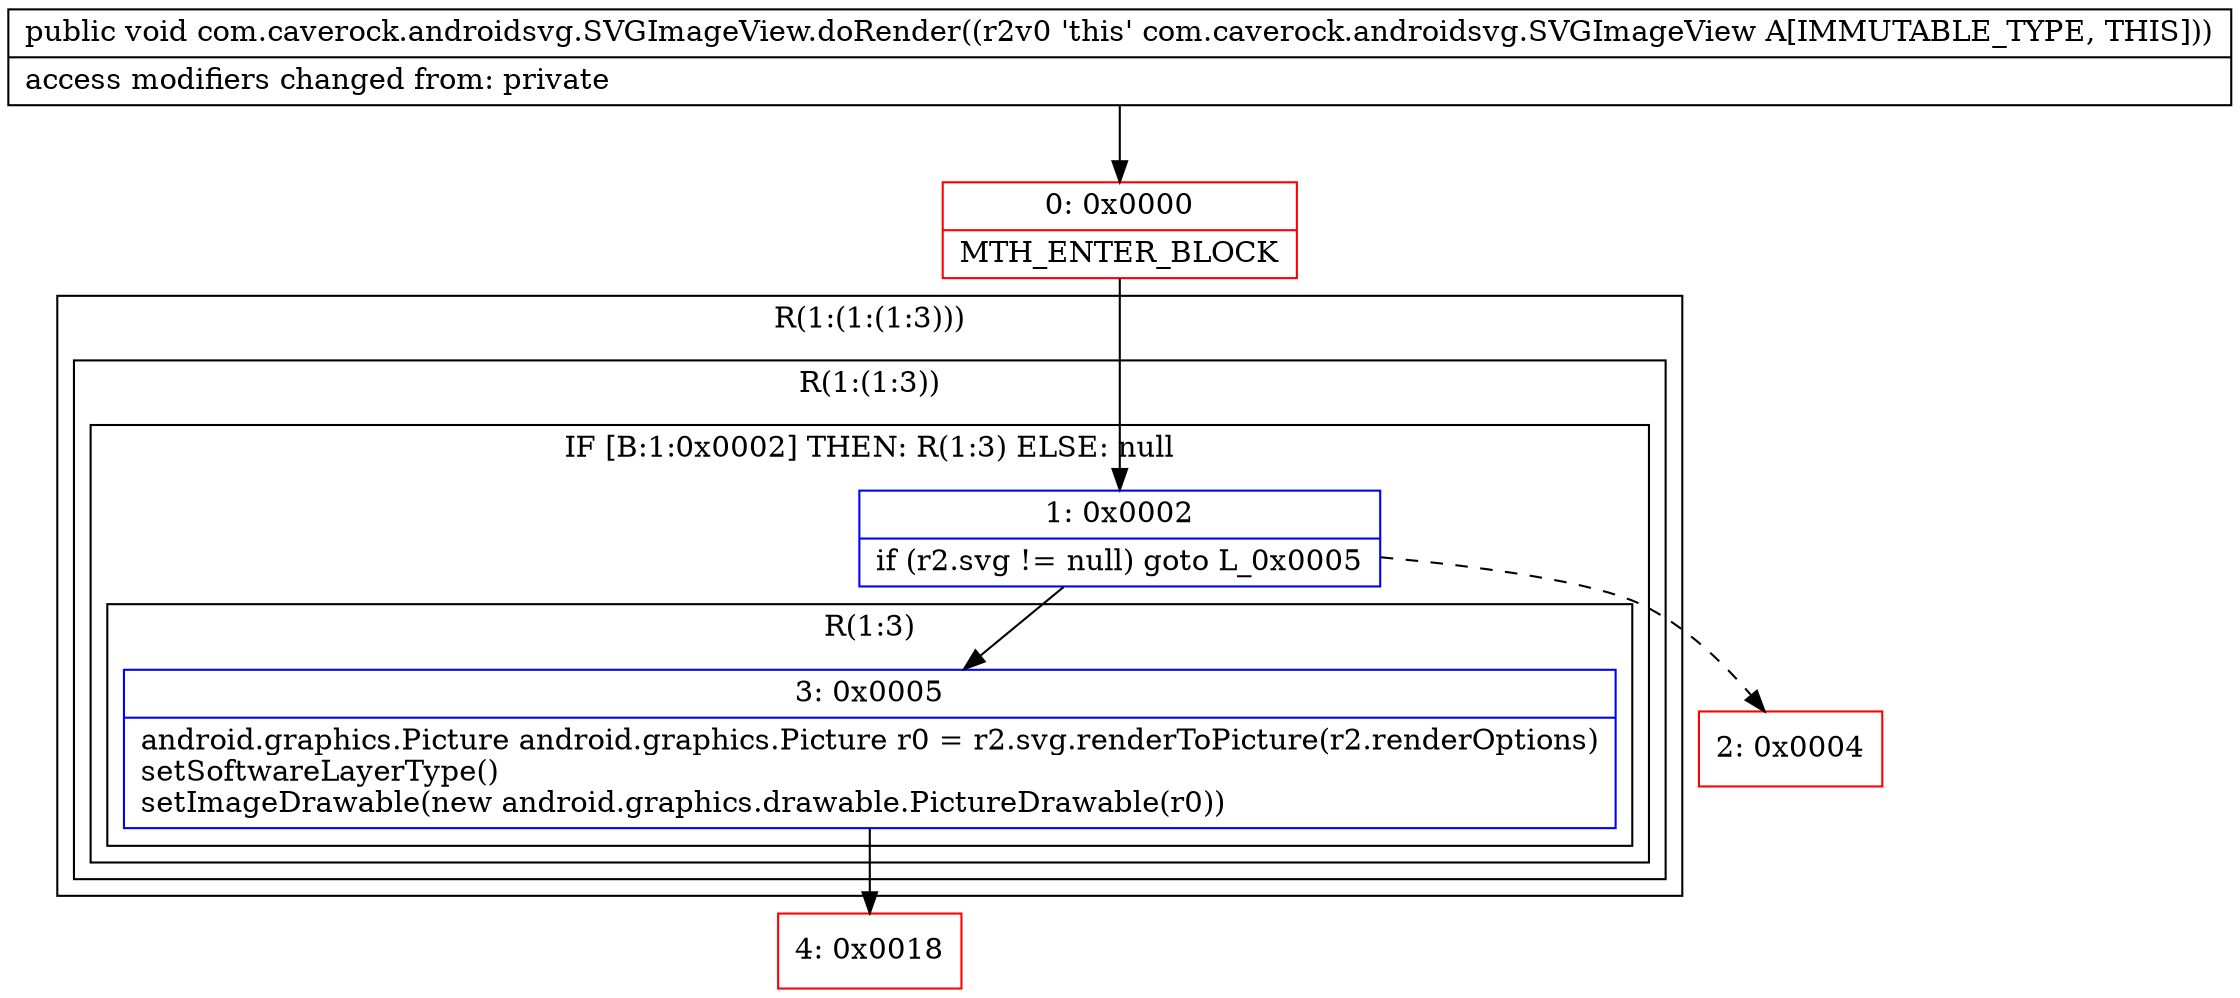 digraph "CFG forcom.caverock.androidsvg.SVGImageView.doRender()V" {
subgraph cluster_Region_476632825 {
label = "R(1:(1:(1:3)))";
node [shape=record,color=blue];
subgraph cluster_Region_1824209368 {
label = "R(1:(1:3))";
node [shape=record,color=blue];
subgraph cluster_IfRegion_1926312620 {
label = "IF [B:1:0x0002] THEN: R(1:3) ELSE: null";
node [shape=record,color=blue];
Node_1 [shape=record,label="{1\:\ 0x0002|if (r2.svg != null) goto L_0x0005\l}"];
subgraph cluster_Region_748648107 {
label = "R(1:3)";
node [shape=record,color=blue];
Node_3 [shape=record,label="{3\:\ 0x0005|android.graphics.Picture android.graphics.Picture r0 = r2.svg.renderToPicture(r2.renderOptions)\lsetSoftwareLayerType()\lsetImageDrawable(new android.graphics.drawable.PictureDrawable(r0))\l}"];
}
}
}
}
Node_0 [shape=record,color=red,label="{0\:\ 0x0000|MTH_ENTER_BLOCK\l}"];
Node_2 [shape=record,color=red,label="{2\:\ 0x0004}"];
Node_4 [shape=record,color=red,label="{4\:\ 0x0018}"];
MethodNode[shape=record,label="{public void com.caverock.androidsvg.SVGImageView.doRender((r2v0 'this' com.caverock.androidsvg.SVGImageView A[IMMUTABLE_TYPE, THIS]))  | access modifiers changed from: private\l}"];
MethodNode -> Node_0;
Node_1 -> Node_2[style=dashed];
Node_1 -> Node_3;
Node_3 -> Node_4;
Node_0 -> Node_1;
}

